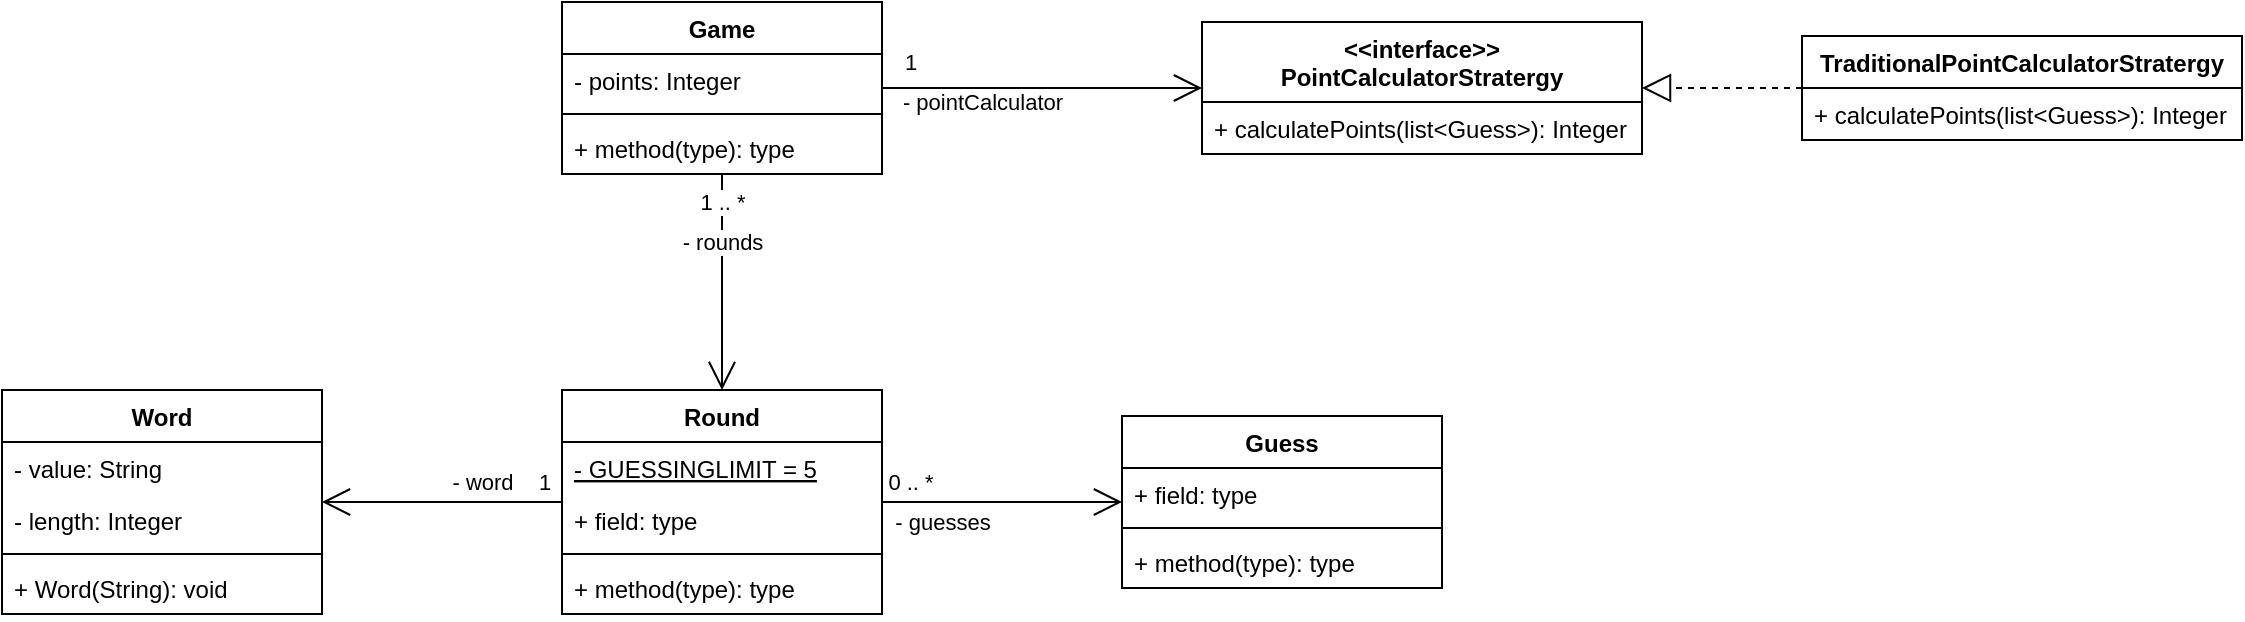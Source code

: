 <mxfile version="14.4.3" type="device"><diagram id="GTjg6YLodoZiWBxgCqOt" name="Pagina-1"><mxGraphModel dx="1773" dy="590" grid="1" gridSize="10" guides="1" tooltips="1" connect="1" arrows="1" fold="1" page="1" pageScale="1" pageWidth="827" pageHeight="1169" math="0" shadow="0"><root><mxCell id="0"/><mxCell id="1" parent="0"/><mxCell id="nvNsA21xe_IPYADWui1E-1" value="Word" style="swimlane;fontStyle=1;align=center;verticalAlign=top;childLayout=stackLayout;horizontal=1;startSize=26;horizontalStack=0;resizeParent=1;resizeParentMax=0;resizeLast=0;collapsible=1;marginBottom=0;" vertex="1" parent="1"><mxGeometry x="-40" y="434" width="160" height="112" as="geometry"/></mxCell><mxCell id="nvNsA21xe_IPYADWui1E-2" value="- value: String" style="text;strokeColor=none;fillColor=none;align=left;verticalAlign=top;spacingLeft=4;spacingRight=4;overflow=hidden;rotatable=0;points=[[0,0.5],[1,0.5]];portConstraint=eastwest;" vertex="1" parent="nvNsA21xe_IPYADWui1E-1"><mxGeometry y="26" width="160" height="26" as="geometry"/></mxCell><mxCell id="nvNsA21xe_IPYADWui1E-5" value="- length: Integer" style="text;strokeColor=none;fillColor=none;align=left;verticalAlign=top;spacingLeft=4;spacingRight=4;overflow=hidden;rotatable=0;points=[[0,0.5],[1,0.5]];portConstraint=eastwest;" vertex="1" parent="nvNsA21xe_IPYADWui1E-1"><mxGeometry y="52" width="160" height="26" as="geometry"/></mxCell><mxCell id="nvNsA21xe_IPYADWui1E-3" value="" style="line;strokeWidth=1;fillColor=none;align=left;verticalAlign=middle;spacingTop=-1;spacingLeft=3;spacingRight=3;rotatable=0;labelPosition=right;points=[];portConstraint=eastwest;" vertex="1" parent="nvNsA21xe_IPYADWui1E-1"><mxGeometry y="78" width="160" height="8" as="geometry"/></mxCell><mxCell id="nvNsA21xe_IPYADWui1E-4" value="+ Word(String): void" style="text;strokeColor=none;fillColor=none;align=left;verticalAlign=top;spacingLeft=4;spacingRight=4;overflow=hidden;rotatable=0;points=[[0,0.5],[1,0.5]];portConstraint=eastwest;" vertex="1" parent="nvNsA21xe_IPYADWui1E-1"><mxGeometry y="86" width="160" height="26" as="geometry"/></mxCell><mxCell id="nvNsA21xe_IPYADWui1E-6" value="Game" style="swimlane;fontStyle=1;align=center;verticalAlign=top;childLayout=stackLayout;horizontal=1;startSize=26;horizontalStack=0;resizeParent=1;resizeParentMax=0;resizeLast=0;collapsible=1;marginBottom=0;" vertex="1" parent="1"><mxGeometry x="240" y="240" width="160" height="86" as="geometry"/></mxCell><mxCell id="nvNsA21xe_IPYADWui1E-7" value="- points: Integer" style="text;strokeColor=none;fillColor=none;align=left;verticalAlign=top;spacingLeft=4;spacingRight=4;overflow=hidden;rotatable=0;points=[[0,0.5],[1,0.5]];portConstraint=eastwest;" vertex="1" parent="nvNsA21xe_IPYADWui1E-6"><mxGeometry y="26" width="160" height="26" as="geometry"/></mxCell><mxCell id="nvNsA21xe_IPYADWui1E-8" value="" style="line;strokeWidth=1;fillColor=none;align=left;verticalAlign=middle;spacingTop=-1;spacingLeft=3;spacingRight=3;rotatable=0;labelPosition=right;points=[];portConstraint=eastwest;" vertex="1" parent="nvNsA21xe_IPYADWui1E-6"><mxGeometry y="52" width="160" height="8" as="geometry"/></mxCell><mxCell id="nvNsA21xe_IPYADWui1E-9" value="+ method(type): type" style="text;strokeColor=none;fillColor=none;align=left;verticalAlign=top;spacingLeft=4;spacingRight=4;overflow=hidden;rotatable=0;points=[[0,0.5],[1,0.5]];portConstraint=eastwest;" vertex="1" parent="nvNsA21xe_IPYADWui1E-6"><mxGeometry y="60" width="160" height="26" as="geometry"/></mxCell><mxCell id="nvNsA21xe_IPYADWui1E-10" value="Round" style="swimlane;fontStyle=1;align=center;verticalAlign=top;childLayout=stackLayout;horizontal=1;startSize=26;horizontalStack=0;resizeParent=1;resizeParentMax=0;resizeLast=0;collapsible=1;marginBottom=0;" vertex="1" parent="1"><mxGeometry x="240" y="434" width="160" height="112" as="geometry"/></mxCell><mxCell id="nvNsA21xe_IPYADWui1E-28" value="- GUESSINGLIMIT = 5" style="text;strokeColor=none;fillColor=none;align=left;verticalAlign=top;spacingLeft=4;spacingRight=4;overflow=hidden;rotatable=0;points=[[0,0.5],[1,0.5]];portConstraint=eastwest;fontStyle=4" vertex="1" parent="nvNsA21xe_IPYADWui1E-10"><mxGeometry y="26" width="160" height="26" as="geometry"/></mxCell><mxCell id="nvNsA21xe_IPYADWui1E-11" value="+ field: type" style="text;strokeColor=none;fillColor=none;align=left;verticalAlign=top;spacingLeft=4;spacingRight=4;overflow=hidden;rotatable=0;points=[[0,0.5],[1,0.5]];portConstraint=eastwest;" vertex="1" parent="nvNsA21xe_IPYADWui1E-10"><mxGeometry y="52" width="160" height="26" as="geometry"/></mxCell><mxCell id="nvNsA21xe_IPYADWui1E-12" value="" style="line;strokeWidth=1;fillColor=none;align=left;verticalAlign=middle;spacingTop=-1;spacingLeft=3;spacingRight=3;rotatable=0;labelPosition=right;points=[];portConstraint=eastwest;" vertex="1" parent="nvNsA21xe_IPYADWui1E-10"><mxGeometry y="78" width="160" height="8" as="geometry"/></mxCell><mxCell id="nvNsA21xe_IPYADWui1E-13" value="+ method(type): type" style="text;strokeColor=none;fillColor=none;align=left;verticalAlign=top;spacingLeft=4;spacingRight=4;overflow=hidden;rotatable=0;points=[[0,0.5],[1,0.5]];portConstraint=eastwest;" vertex="1" parent="nvNsA21xe_IPYADWui1E-10"><mxGeometry y="86" width="160" height="26" as="geometry"/></mxCell><mxCell id="nvNsA21xe_IPYADWui1E-14" value="Guess" style="swimlane;fontStyle=1;align=center;verticalAlign=top;childLayout=stackLayout;horizontal=1;startSize=26;horizontalStack=0;resizeParent=1;resizeParentMax=0;resizeLast=0;collapsible=1;marginBottom=0;" vertex="1" parent="1"><mxGeometry x="520" y="447" width="160" height="86" as="geometry"/></mxCell><mxCell id="nvNsA21xe_IPYADWui1E-15" value="+ field: type" style="text;strokeColor=none;fillColor=none;align=left;verticalAlign=top;spacingLeft=4;spacingRight=4;overflow=hidden;rotatable=0;points=[[0,0.5],[1,0.5]];portConstraint=eastwest;" vertex="1" parent="nvNsA21xe_IPYADWui1E-14"><mxGeometry y="26" width="160" height="26" as="geometry"/></mxCell><mxCell id="nvNsA21xe_IPYADWui1E-16" value="" style="line;strokeWidth=1;fillColor=none;align=left;verticalAlign=middle;spacingTop=-1;spacingLeft=3;spacingRight=3;rotatable=0;labelPosition=right;points=[];portConstraint=eastwest;" vertex="1" parent="nvNsA21xe_IPYADWui1E-14"><mxGeometry y="52" width="160" height="8" as="geometry"/></mxCell><mxCell id="nvNsA21xe_IPYADWui1E-17" value="+ method(type): type" style="text;strokeColor=none;fillColor=none;align=left;verticalAlign=top;spacingLeft=4;spacingRight=4;overflow=hidden;rotatable=0;points=[[0,0.5],[1,0.5]];portConstraint=eastwest;" vertex="1" parent="nvNsA21xe_IPYADWui1E-14"><mxGeometry y="60" width="160" height="26" as="geometry"/></mxCell><mxCell id="nvNsA21xe_IPYADWui1E-18" value="" style="endArrow=open;endFill=1;endSize=12;html=1;" edge="1" parent="1" source="nvNsA21xe_IPYADWui1E-6" target="nvNsA21xe_IPYADWui1E-10"><mxGeometry width="160" relative="1" as="geometry"><mxPoint x="320" y="370" as="sourcePoint"/><mxPoint x="160" y="424" as="targetPoint"/></mxGeometry></mxCell><mxCell id="nvNsA21xe_IPYADWui1E-21" value="- rounds" style="edgeLabel;html=1;align=center;verticalAlign=middle;resizable=0;points=[];" vertex="1" connectable="0" parent="nvNsA21xe_IPYADWui1E-18"><mxGeometry x="-0.611" y="1" relative="1" as="geometry"><mxPoint x="-1" y="13" as="offset"/></mxGeometry></mxCell><mxCell id="nvNsA21xe_IPYADWui1E-22" value="1 .. *" style="edgeLabel;html=1;align=center;verticalAlign=middle;resizable=0;points=[];" vertex="1" connectable="0" parent="nvNsA21xe_IPYADWui1E-18"><mxGeometry x="-0.741" y="2" relative="1" as="geometry"><mxPoint x="-2" as="offset"/></mxGeometry></mxCell><mxCell id="nvNsA21xe_IPYADWui1E-19" value="" style="endArrow=open;endFill=1;endSize=12;html=1;" edge="1" parent="1" source="nvNsA21xe_IPYADWui1E-10" target="nvNsA21xe_IPYADWui1E-1"><mxGeometry width="160" relative="1" as="geometry"><mxPoint x="80" y="574" as="sourcePoint"/><mxPoint x="240" y="574" as="targetPoint"/></mxGeometry></mxCell><mxCell id="nvNsA21xe_IPYADWui1E-23" value="- word" style="edgeLabel;html=1;align=center;verticalAlign=middle;resizable=0;points=[];" vertex="1" connectable="0" parent="nvNsA21xe_IPYADWui1E-19"><mxGeometry x="-0.409" relative="1" as="geometry"><mxPoint x="-5.0" y="-10" as="offset"/></mxGeometry></mxCell><mxCell id="nvNsA21xe_IPYADWui1E-24" value="1" style="edgeLabel;html=1;align=center;verticalAlign=middle;resizable=0;points=[];" vertex="1" connectable="0" parent="nvNsA21xe_IPYADWui1E-19"><mxGeometry x="-0.622" y="1" relative="1" as="geometry"><mxPoint x="13" y="-11" as="offset"/></mxGeometry></mxCell><mxCell id="nvNsA21xe_IPYADWui1E-20" value="" style="endArrow=open;endFill=1;endSize=12;html=1;" edge="1" parent="1" source="nvNsA21xe_IPYADWui1E-10" target="nvNsA21xe_IPYADWui1E-14"><mxGeometry width="160" relative="1" as="geometry"><mxPoint x="90" y="554" as="sourcePoint"/><mxPoint x="250" y="554" as="targetPoint"/></mxGeometry></mxCell><mxCell id="nvNsA21xe_IPYADWui1E-25" value="0 .. *" style="edgeLabel;html=1;align=center;verticalAlign=middle;resizable=0;points=[];" vertex="1" connectable="0" parent="nvNsA21xe_IPYADWui1E-20"><mxGeometry x="-0.534" y="-1" relative="1" as="geometry"><mxPoint x="-14" y="-11" as="offset"/></mxGeometry></mxCell><mxCell id="nvNsA21xe_IPYADWui1E-26" value="- guesses" style="edgeLabel;html=1;align=center;verticalAlign=middle;resizable=0;points=[];" vertex="1" connectable="0" parent="nvNsA21xe_IPYADWui1E-20"><mxGeometry x="0.102" relative="1" as="geometry"><mxPoint x="-36" y="10" as="offset"/></mxGeometry></mxCell><mxCell id="nvNsA21xe_IPYADWui1E-29" value="&lt;&lt;interface&gt;&gt;&#10;PointCalculatorStratergy" style="swimlane;fontStyle=1;align=center;verticalAlign=top;childLayout=stackLayout;horizontal=1;startSize=40;horizontalStack=0;resizeParent=1;resizeParentMax=0;resizeLast=0;collapsible=1;marginBottom=0;" vertex="1" parent="1"><mxGeometry x="560" y="250" width="220" height="66" as="geometry"/></mxCell><mxCell id="nvNsA21xe_IPYADWui1E-31" value="" style="line;strokeWidth=1;fillColor=none;align=left;verticalAlign=middle;spacingTop=-1;spacingLeft=3;spacingRight=3;rotatable=0;labelPosition=right;points=[];portConstraint=eastwest;" vertex="1" parent="nvNsA21xe_IPYADWui1E-29"><mxGeometry y="40" width="220" as="geometry"/></mxCell><mxCell id="nvNsA21xe_IPYADWui1E-32" value="+ calculatePoints(list&lt;Guess&gt;): Integer" style="text;strokeColor=none;fillColor=none;align=left;verticalAlign=top;spacingLeft=4;spacingRight=4;overflow=hidden;rotatable=0;points=[[0,0.5],[1,0.5]];portConstraint=eastwest;" vertex="1" parent="nvNsA21xe_IPYADWui1E-29"><mxGeometry y="40" width="220" height="26" as="geometry"/></mxCell><mxCell id="nvNsA21xe_IPYADWui1E-34" value="" style="endArrow=block;dashed=1;endFill=0;endSize=12;html=1;" edge="1" parent="1" source="nvNsA21xe_IPYADWui1E-35" target="nvNsA21xe_IPYADWui1E-29"><mxGeometry width="160" relative="1" as="geometry"><mxPoint x="380" y="400" as="sourcePoint"/><mxPoint x="540" y="400" as="targetPoint"/></mxGeometry></mxCell><mxCell id="nvNsA21xe_IPYADWui1E-35" value="TraditionalPointCalculatorStratergy" style="swimlane;fontStyle=1;align=center;verticalAlign=top;childLayout=stackLayout;horizontal=1;startSize=26;horizontalStack=0;resizeParent=1;resizeParentMax=0;resizeLast=0;collapsible=1;marginBottom=0;" vertex="1" parent="1"><mxGeometry x="860" y="257" width="220" height="52" as="geometry"/></mxCell><mxCell id="nvNsA21xe_IPYADWui1E-39" value="+ calculatePoints(list&lt;Guess&gt;): Integer" style="text;strokeColor=none;fillColor=none;align=left;verticalAlign=top;spacingLeft=4;spacingRight=4;overflow=hidden;rotatable=0;points=[[0,0.5],[1,0.5]];portConstraint=eastwest;" vertex="1" parent="nvNsA21xe_IPYADWui1E-35"><mxGeometry y="26" width="220" height="26" as="geometry"/></mxCell><mxCell id="nvNsA21xe_IPYADWui1E-40" value="- pointCalculator" style="endArrow=open;endFill=1;endSize=12;html=1;" edge="1" parent="1" source="nvNsA21xe_IPYADWui1E-6" target="nvNsA21xe_IPYADWui1E-29"><mxGeometry x="-0.375" y="-7" width="160" relative="1" as="geometry"><mxPoint x="340" y="110" as="sourcePoint"/><mxPoint x="500" y="110" as="targetPoint"/><mxPoint as="offset"/></mxGeometry></mxCell><mxCell id="nvNsA21xe_IPYADWui1E-41" value="1" style="edgeLabel;html=1;align=center;verticalAlign=middle;resizable=0;points=[];" vertex="1" connectable="0" parent="nvNsA21xe_IPYADWui1E-40"><mxGeometry x="-0.762" y="-1" relative="1" as="geometry"><mxPoint x="-5" y="-14" as="offset"/></mxGeometry></mxCell></root></mxGraphModel></diagram></mxfile>